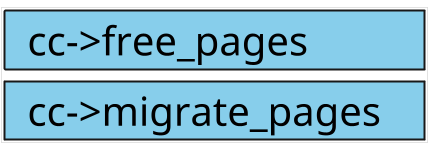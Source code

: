@startuml

scale 1/5
skinparam Component {
    FontSize 200
    BackgroundColor SkyBlue
    BorderThickness 10
    Style rectangle
}

skinparam Rectangle {
    FontSize 200
    BackgroundColor transparent
    BorderThickness 0
}

skinparam Note {
    FontSize 200
    BackgroundColor transparent
    BorderThickness 0
}

rectangle {
    component "  cc->free_pages\t\t" as c1
    component "  cc->migrate_pages\t" as c2

    c1-down[hidden]-c2
}

@enduml
